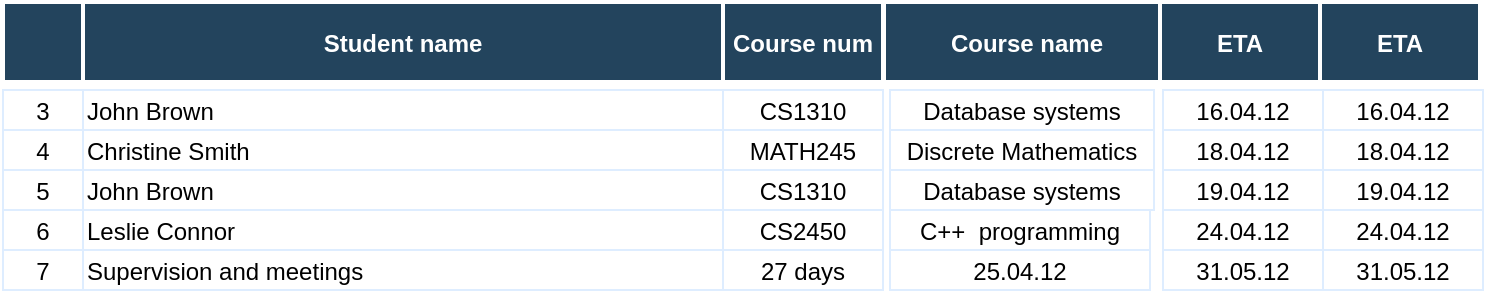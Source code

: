 <mxfile version="12.2.4" type="device" pages="1"><diagram name="Page-1" id="8378b5f6-a2b2-b727-a746-972ab9d02e00"><mxGraphModel dx="946" dy="552" grid="1" gridSize="10" guides="1" tooltips="1" connect="0" arrows="1" fold="1" page="1" pageScale="1.5" pageWidth="1169" pageHeight="827" background="#ffffff" math="0" shadow="0"><root><mxCell id="0"/><mxCell id="1" parent="0"/><mxCell id="74" value="3" style="strokeColor=#DEEDFF" parent="1" vertex="1"><mxGeometry x="86.5" y="420.0" width="40" height="20" as="geometry"/></mxCell><mxCell id="75" value="John Brown" style="align=left;strokeColor=#DEEDFF" parent="1" vertex="1"><mxGeometry x="126.5" y="420.0" width="320.0" height="20.0" as="geometry"/></mxCell><mxCell id="76" value="CS1310" style="strokeColor=#DEEDFF" parent="1" vertex="1"><mxGeometry x="446.5" y="420.0" width="80.0" height="20" as="geometry"/></mxCell><mxCell id="77" value="Database systems" style="strokeColor=#DEEDFF" parent="1" vertex="1"><mxGeometry x="530" y="420" width="132" height="20" as="geometry"/></mxCell><mxCell id="78" value="16.04.12" style="strokeColor=#DEEDFF" parent="1" vertex="1"><mxGeometry x="666.5" y="420" width="80.0" height="20" as="geometry"/></mxCell><mxCell id="79" value="4" style="strokeColor=#DEEDFF" parent="1" vertex="1"><mxGeometry x="86.5" y="440.0" width="40" height="20" as="geometry"/></mxCell><mxCell id="80" value="Christine Smith" style="align=left;strokeColor=#DEEDFF" parent="1" vertex="1"><mxGeometry x="126.5" y="440.0" width="320" height="20" as="geometry"/></mxCell><mxCell id="81" value="MATH245" style="strokeColor=#DEEDFF" parent="1" vertex="1"><mxGeometry x="446.5" y="440.0" width="80.0" height="20" as="geometry"/></mxCell><mxCell id="82" value="Discrete Mathematics" style="strokeColor=#DEEDFF" parent="1" vertex="1"><mxGeometry x="530" y="440" width="132" height="20" as="geometry"/></mxCell><mxCell id="83" value="18.04.12" style="strokeColor=#DEEDFF" parent="1" vertex="1"><mxGeometry x="666.5" y="440.0" width="80.0" height="20" as="geometry"/></mxCell><mxCell id="84" value="5" style="strokeColor=#DEEDFF" parent="1" vertex="1"><mxGeometry x="86.5" y="460.0" width="40" height="20" as="geometry"/></mxCell><mxCell id="85" value="John Brown" style="align=left;strokeColor=#DEEDFF" parent="1" vertex="1"><mxGeometry x="126.5" y="460.0" width="320.0" height="20" as="geometry"/></mxCell><mxCell id="86" value="CS1310" style="strokeColor=#DEEDFF" parent="1" vertex="1"><mxGeometry x="446.5" y="460.0" width="80.0" height="20" as="geometry"/></mxCell><mxCell id="87" value="Database systems" style="strokeColor=#DEEDFF" parent="1" vertex="1"><mxGeometry x="530" y="460" width="132" height="20" as="geometry"/></mxCell><mxCell id="88" value="19.04.12" style="strokeColor=#DEEDFF" parent="1" vertex="1"><mxGeometry x="666.5" y="460.0" width="80.0" height="20" as="geometry"/></mxCell><mxCell id="89" value="6" style="strokeColor=#DEEDFF" parent="1" vertex="1"><mxGeometry x="86.5" y="480.0" width="40" height="20" as="geometry"/></mxCell><mxCell id="90" value="Leslie Connor" style="align=left;strokeColor=#DEEDFF" parent="1" vertex="1"><mxGeometry x="126.5" y="480.0" width="320.0" height="20" as="geometry"/></mxCell><mxCell id="91" value="CS2450" style="strokeColor=#DEEDFF" parent="1" vertex="1"><mxGeometry x="446.5" y="480.0" width="80.0" height="20" as="geometry"/></mxCell><mxCell id="92" value="C++  programming" style="strokeColor=#DEEDFF" parent="1" vertex="1"><mxGeometry x="530" y="480" width="130" height="20" as="geometry"/></mxCell><mxCell id="93" value="24.04.12" style="strokeColor=#DEEDFF" parent="1" vertex="1"><mxGeometry x="666.5" y="480.0" width="80.0" height="20" as="geometry"/></mxCell><mxCell id="94" value="7" style="strokeColor=#DEEDFF" parent="1" vertex="1"><mxGeometry x="86.5" y="500.0" width="40" height="20" as="geometry"/></mxCell><mxCell id="95" value="Supervision and meetings" style="align=left;strokeColor=#DEEDFF" parent="1" vertex="1"><mxGeometry x="126.5" y="500.0" width="320.0" height="20" as="geometry"/></mxCell><mxCell id="96" value="27 days" style="strokeColor=#DEEDFF" parent="1" vertex="1"><mxGeometry x="446.5" y="500.0" width="80.0" height="20" as="geometry"/></mxCell><mxCell id="97" value="25.04.12" style="strokeColor=#DEEDFF" parent="1" vertex="1"><mxGeometry x="530" y="500" width="130" height="20" as="geometry"/></mxCell><mxCell id="98" value="31.05.12" style="strokeColor=#DEEDFF" parent="1" vertex="1"><mxGeometry x="666.5" y="500.0" width="80.0" height="20" as="geometry"/></mxCell><mxCell id="2" value="Student name" style="fillColor=#23445D;strokeColor=#FFFFFF;strokeWidth=2;fontColor=#FFFFFF;fontStyle=1" parent="1" vertex="1"><mxGeometry x="126.5" y="376" width="320" height="40" as="geometry"/></mxCell><mxCell id="3" value="" style="fillColor=#23445D;strokeColor=#FFFFFF;strokeWidth=2;fontColor=#FFFFFF;fontStyle=1" parent="1" vertex="1"><mxGeometry x="86.5" y="376" width="40" height="40" as="geometry"/></mxCell><mxCell id="12" value="Course num" style="fillColor=#23445D;strokeColor=#FFFFFF;strokeWidth=2;fontColor=#FFFFFF;fontStyle=1" parent="1" vertex="1"><mxGeometry x="446.5" y="376.0" width="80.0" height="40.0" as="geometry"/></mxCell><mxCell id="13" value="Course name" style="fillColor=#23445D;strokeColor=#FFFFFF;strokeWidth=2;fontColor=#FFFFFF;fontStyle=1" parent="1" vertex="1"><mxGeometry x="527" y="376" width="143" height="40" as="geometry"/></mxCell><mxCell id="14" value="ETA" style="fillColor=#23445D;strokeColor=#FFFFFF;strokeWidth=2;fontColor=#FFFFFF;fontStyle=1" parent="1" vertex="1"><mxGeometry x="665" y="376.0" width="80.0" height="40.0" as="geometry"/></mxCell><mxCell id="1an4PyrDZiuNtEHsmYrM-282" value="16.04.12" style="strokeColor=#DEEDFF" vertex="1" parent="1"><mxGeometry x="746.5" y="420" width="80.0" height="20" as="geometry"/></mxCell><mxCell id="1an4PyrDZiuNtEHsmYrM-283" value="18.04.12" style="strokeColor=#DEEDFF" vertex="1" parent="1"><mxGeometry x="746.5" y="440.0" width="80.0" height="20" as="geometry"/></mxCell><mxCell id="1an4PyrDZiuNtEHsmYrM-284" value="19.04.12" style="strokeColor=#DEEDFF" vertex="1" parent="1"><mxGeometry x="746.5" y="460.0" width="80.0" height="20" as="geometry"/></mxCell><mxCell id="1an4PyrDZiuNtEHsmYrM-285" value="24.04.12" style="strokeColor=#DEEDFF" vertex="1" parent="1"><mxGeometry x="746.5" y="480.0" width="80.0" height="20" as="geometry"/></mxCell><mxCell id="1an4PyrDZiuNtEHsmYrM-286" value="31.05.12" style="strokeColor=#DEEDFF" vertex="1" parent="1"><mxGeometry x="746.5" y="500.0" width="80.0" height="20" as="geometry"/></mxCell><mxCell id="1an4PyrDZiuNtEHsmYrM-306" value="ETA" style="fillColor=#23445D;strokeColor=#FFFFFF;strokeWidth=2;fontColor=#FFFFFF;fontStyle=1" vertex="1" parent="1"><mxGeometry x="745" y="376.0" width="80.0" height="40.0" as="geometry"/></mxCell></root></mxGraphModel></diagram></mxfile>